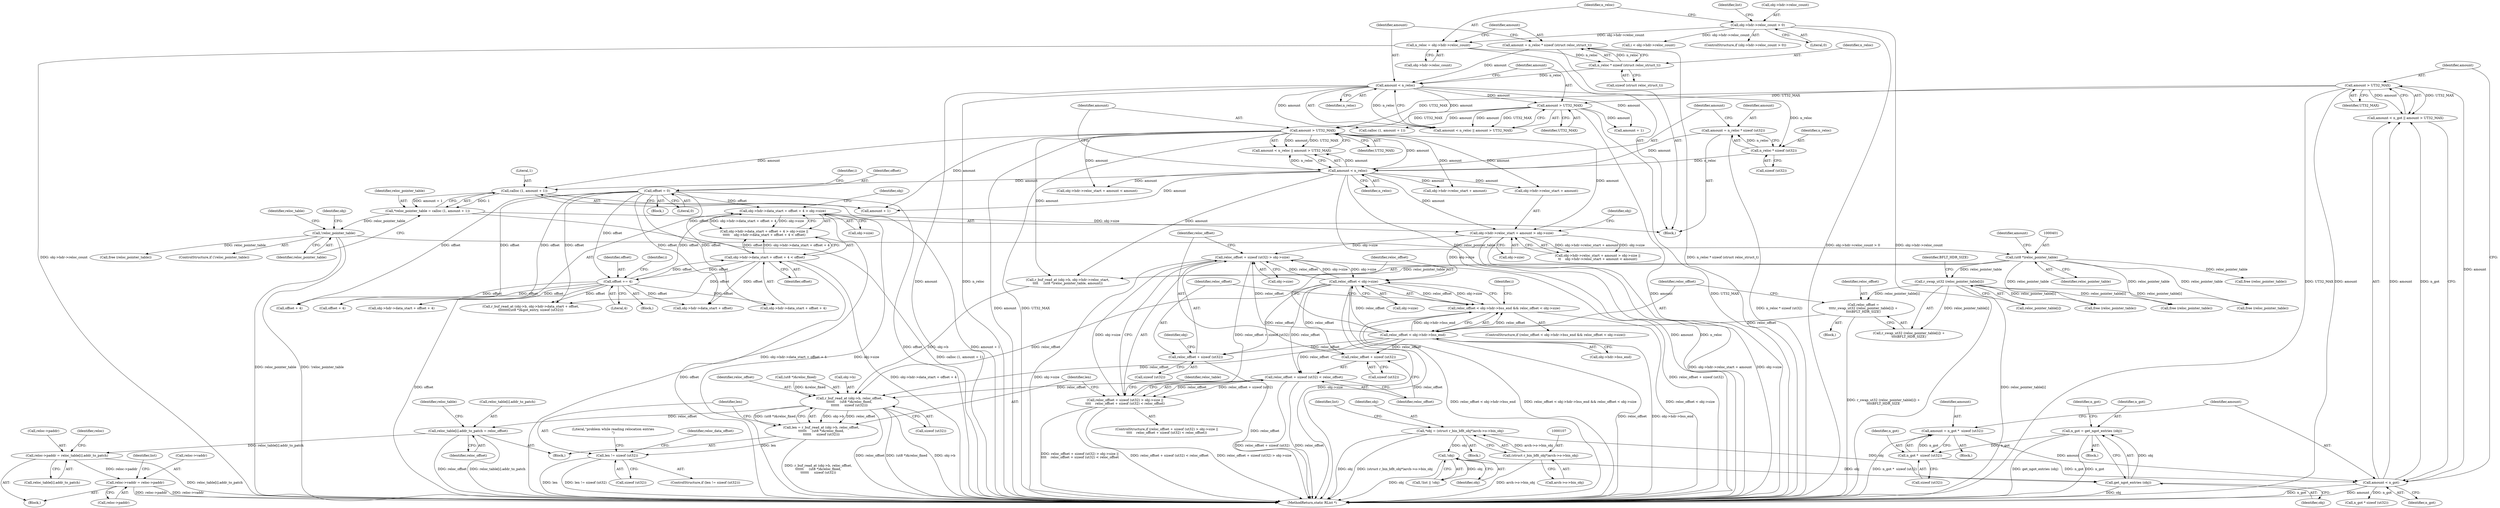 digraph "0_radare2_72794dc3523bbd5bb370de3c5857cb736c387e18_0@API" {
"1000456" [label="(Call,reloc_offset + sizeof (ut32) > obj->size)"];
"1000439" [label="(Call,reloc_offset < obj->hdr->bss_end)"];
"1000429" [label="(Call,reloc_offset =\n\t\t\t\tr_swap_ut32 (reloc_pointer_table[i]) +\n\t\t\t\tBFLT_HDR_SIZE)"];
"1000432" [label="(Call,r_swap_ut32 (reloc_pointer_table[i]))"];
"1000400" [label="(Call,(ut8 *)reloc_pointer_table)"];
"1000355" [label="(Call,!reloc_pointer_table)"];
"1000347" [label="(Call,*reloc_pointer_table = calloc (1, amount + 1))"];
"1000349" [label="(Call,calloc (1, amount + 1))"];
"1000339" [label="(Call,amount > UT32_MAX)"];
"1000336" [label="(Call,amount < n_reloc)"];
"1000328" [label="(Call,amount = n_reloc * sizeof (ut32))"];
"1000330" [label="(Call,n_reloc * sizeof (ut32))"];
"1000307" [label="(Call,amount < n_reloc)"];
"1000299" [label="(Call,amount = n_reloc * sizeof (struct reloc_struct_t))"];
"1000301" [label="(Call,n_reloc * sizeof (struct reloc_struct_t))"];
"1000292" [label="(Call,n_reloc = obj->hdr->reloc_count)"];
"1000283" [label="(Call,obj->hdr->reloc_count > 0)"];
"1000162" [label="(Call,amount > UT32_MAX)"];
"1000159" [label="(Call,amount < n_got)"];
"1000151" [label="(Call,amount = n_got *  sizeof (ut32))"];
"1000153" [label="(Call,n_got *  sizeof (ut32))"];
"1000144" [label="(Call,n_got = get_ngot_entries (obj))"];
"1000146" [label="(Call,get_ngot_entries (obj))"];
"1000104" [label="(Call,*obj = (struct r_bin_bflt_obj*)arch->o->bin_obj)"];
"1000106" [label="(Call,(struct r_bin_bflt_obj*)arch->o->bin_obj)"];
"1000128" [label="(Call,!obj)"];
"1000310" [label="(Call,amount > UT32_MAX)"];
"1000446" [label="(Call,reloc_offset < obj->size)"];
"1000456" [label="(Call,reloc_offset + sizeof (ut32) > obj->size)"];
"1000363" [label="(Call,obj->hdr->reloc_start + amount > obj->size)"];
"1000200" [label="(Call,obj->hdr->data_start + offset + 4 > obj->size)"];
"1000180" [label="(Call,offset = 0)"];
"1000191" [label="(Call,offset += 4)"];
"1000213" [label="(Call,obj->hdr->data_start + offset + 4 < offset)"];
"1000438" [label="(Call,reloc_offset < obj->hdr->bss_end && reloc_offset < obj->size)"];
"1000455" [label="(Call,reloc_offset + sizeof (ut32) > obj->size ||\n\t\t\t\t    reloc_offset + sizeof (ut32) < reloc_offset)"];
"1000457" [label="(Call,reloc_offset + sizeof (ut32))"];
"1000464" [label="(Call,reloc_offset + sizeof (ut32) < reloc_offset)"];
"1000478" [label="(Call,r_buf_read_at (obj->b, reloc_offset,\n\t\t\t\t\t\t     (ut8 *)&reloc_fixed,\n\t\t\t\t\t\t     sizeof (ut32)))"];
"1000476" [label="(Call,len = r_buf_read_at (obj->b, reloc_offset,\n\t\t\t\t\t\t     (ut8 *)&reloc_fixed,\n\t\t\t\t\t\t     sizeof (ut32)))"];
"1000490" [label="(Call,len != sizeof (ut32))"];
"1000508" [label="(Call,reloc_table[i].addr_to_patch = reloc_offset)"];
"1000535" [label="(Call,reloc->paddr = reloc_table[i].addr_to_patch)"];
"1000544" [label="(Call,reloc->vaddr = reloc->paddr)"];
"1000465" [label="(Call,reloc_offset + sizeof (ut32))"];
"1000432" [label="(Call,r_swap_ut32 (reloc_pointer_table[i]))"];
"1000351" [label="(Call,amount + 1)"];
"1000490" [label="(Call,len != sizeof (ut32))"];
"1000433" [label="(Call,reloc_pointer_table[i])"];
"1000307" [label="(Call,amount < n_reloc)"];
"1000162" [label="(Call,amount > UT32_MAX)"];
"1000160" [label="(Identifier,amount)"];
"1000193" [label="(Literal,4)"];
"1000491" [label="(Identifier,len)"];
"1000129" [label="(Identifier,obj)"];
"1000330" [label="(Call,n_reloc * sizeof (ut32))"];
"1000400" [label="(Call,(ut8 *)reloc_pointer_table)"];
"1000518" [label="(Identifier,reloc_table)"];
"1000440" [label="(Identifier,reloc_offset)"];
"1000152" [label="(Identifier,amount)"];
"1000302" [label="(Identifier,n_reloc)"];
"1000355" [label="(Call,!reloc_pointer_table)"];
"1000479" [label="(Call,obj->b)"];
"1000300" [label="(Identifier,amount)"];
"1000448" [label="(Call,obj->size)"];
"1000210" [label="(Call,obj->size)"];
"1000223" [label="(Identifier,offset)"];
"1000356" [label="(Identifier,reloc_pointer_table)"];
"1000431" [label="(Call,r_swap_ut32 (reloc_pointer_table[i]) +\n\t\t\t\tBFLT_HDR_SIZE)"];
"1000159" [label="(Call,amount < n_got)"];
"1000335" [label="(Call,amount < n_reloc || amount > UT32_MAX)"];
"1000461" [label="(Call,obj->size)"];
"1000336" [label="(Call,amount < n_reloc)"];
"1000499" [label="(Call,free (reloc_pointer_table))"];
"1000454" [label="(ControlStructure,if (reloc_offset + sizeof (ut32) > obj->size ||\n\t\t\t\t    reloc_offset + sizeof (ut32) < reloc_offset))"];
"1000477" [label="(Identifier,len)"];
"1000200" [label="(Call,obj->hdr->data_start + offset + 4 > obj->size)"];
"1000341" [label="(Identifier,UT32_MAX)"];
"1000106" [label="(Call,(struct r_bin_bflt_obj*)arch->o->bin_obj)"];
"1000338" [label="(Identifier,n_reloc)"];
"1000301" [label="(Call,n_reloc * sizeof (struct reloc_struct_t))"];
"1000328" [label="(Call,amount = n_reloc * sizeof (ut32))"];
"1000354" [label="(ControlStructure,if (!reloc_pointer_table))"];
"1000545" [label="(Call,reloc->vaddr)"];
"1000568" [label="(MethodReturn,static RList *)"];
"1000154" [label="(Identifier,n_got)"];
"1000172" [label="(Call,n_got * sizeof (ut32))"];
"1000348" [label="(Identifier,reloc_pointer_table)"];
"1000427" [label="(Block,)"];
"1000320" [label="(Call,amount + 1)"];
"1000181" [label="(Identifier,offset)"];
"1000217" [label="(Identifier,obj)"];
"1000508" [label="(Call,reloc_table[i].addr_to_patch = reloc_offset)"];
"1000318" [label="(Call,calloc (1, amount + 1))"];
"1000214" [label="(Call,obj->hdr->data_start + offset + 4)"];
"1000478" [label="(Call,r_buf_read_at (obj->b, reloc_offset,\n\t\t\t\t\t\t     (ut8 *)&reloc_fixed,\n\t\t\t\t\t\t     sizeof (ut32)))"];
"1000362" [label="(Call,obj->hdr->reloc_start + amount > obj->size ||\n\t\t    obj->hdr->reloc_start + amount < amount)"];
"1000147" [label="(Identifier,obj)"];
"1000146" [label="(Call,get_ngot_entries (obj))"];
"1000536" [label="(Call,reloc->paddr)"];
"1000375" [label="(Call,obj->hdr->reloc_start + amount)"];
"1000213" [label="(Call,obj->hdr->data_start + offset + 4 < offset)"];
"1000349" [label="(Call,calloc (1, amount + 1))"];
"1000306" [label="(Call,amount < n_reloc || amount > UT32_MAX)"];
"1000552" [label="(Identifier,list)"];
"1000178" [label="(Block,)"];
"1000311" [label="(Identifier,amount)"];
"1000548" [label="(Call,reloc->paddr)"];
"1000292" [label="(Call,n_reloc = obj->hdr->reloc_count)"];
"1000529" [label="(Block,)"];
"1000228" [label="(Call,r_buf_read_at (obj->b, obj->hdr->data_start + offset,\n\t\t\t\t\t\t\t\t(ut8 *)&got_entry, sizeof (ut32)))"];
"1000544" [label="(Call,reloc->vaddr = reloc->paddr)"];
"1000535" [label="(Call,reloc->paddr = reloc_table[i].addr_to_patch)"];
"1000367" [label="(Identifier,obj)"];
"1000402" [label="(Identifier,reloc_pointer_table)"];
"1000464" [label="(Call,reloc_offset + sizeof (ut32) < reloc_offset)"];
"1000284" [label="(Call,obj->hdr->reloc_count)"];
"1000161" [label="(Identifier,n_got)"];
"1000143" [label="(Block,)"];
"1000371" [label="(Call,obj->size)"];
"1000115" [label="(Identifier,list)"];
"1000331" [label="(Identifier,n_reloc)"];
"1000496" [label="(Literal,\"problem while reading relocation entries\n\")"];
"1000337" [label="(Identifier,amount)"];
"1000359" [label="(Identifier,reloc_table)"];
"1000546" [label="(Identifier,reloc)"];
"1000128" [label="(Call,!obj)"];
"1000473" [label="(Call,free (reloc_pointer_table))"];
"1000437" [label="(ControlStructure,if (reloc_offset < obj->hdr->bss_end && reloc_offset < obj->size))"];
"1000299" [label="(Call,amount = n_reloc * sizeof (struct reloc_struct_t))"];
"1000386" [label="(Call,free (reloc_pointer_table))"];
"1000290" [label="(Block,)"];
"1000514" [label="(Identifier,reloc_offset)"];
"1000309" [label="(Identifier,n_reloc)"];
"1000144" [label="(Call,n_got = get_ngot_entries (obj))"];
"1000447" [label="(Identifier,reloc_offset)"];
"1000489" [label="(ControlStructure,if (len != sizeof (ut32)))"];
"1000347" [label="(Call,*reloc_pointer_table = calloc (1, amount + 1))"];
"1000150" [label="(Block,)"];
"1000436" [label="(Identifier,BFLT_HDR_SIZE)"];
"1000554" [label="(Call,free (reloc_pointer_table))"];
"1000472" [label="(Identifier,reloc_table)"];
"1000458" [label="(Identifier,reloc_offset)"];
"1000283" [label="(Call,obj->hdr->reloc_count > 0)"];
"1000476" [label="(Call,len = r_buf_read_at (obj->b, reloc_offset,\n\t\t\t\t\t\t     (ut8 *)&reloc_fixed,\n\t\t\t\t\t\t     sizeof (ut32)))"];
"1000289" [label="(Literal,0)"];
"1000151" [label="(Call,amount = n_got *  sizeof (ut32))"];
"1000339" [label="(Call,amount > UT32_MAX)"];
"1000153" [label="(Call,n_got *  sizeof (ut32))"];
"1000430" [label="(Identifier,reloc_offset)"];
"1000482" [label="(Identifier,reloc_offset)"];
"1000303" [label="(Call,sizeof (struct reloc_struct_t))"];
"1000466" [label="(Identifier,reloc_offset)"];
"1000451" [label="(Block,)"];
"1000294" [label="(Call,obj->hdr->reloc_count)"];
"1000164" [label="(Identifier,UT32_MAX)"];
"1000446" [label="(Call,reloc_offset < obj->size)"];
"1000509" [label="(Call,reloc_table[i].addr_to_patch)"];
"1000364" [label="(Call,obj->hdr->reloc_start + amount)"];
"1000340" [label="(Identifier,amount)"];
"1000332" [label="(Call,sizeof (ut32))"];
"1000192" [label="(Identifier,offset)"];
"1000492" [label="(Call,sizeof (ut32))"];
"1000195" [label="(Identifier,i)"];
"1000438" [label="(Call,reloc_offset < obj->hdr->bss_end && reloc_offset < obj->size)"];
"1000105" [label="(Identifier,obj)"];
"1000182" [label="(Literal,0)"];
"1000391" [label="(Call,r_buf_read_at (obj->b, obj->hdr->reloc_start,\n\t\t\t\t     (ut8 *)reloc_pointer_table, amount))"];
"1000429" [label="(Call,reloc_offset =\n\t\t\t\tr_swap_ut32 (reloc_pointer_table[i]) +\n\t\t\t\tBFLT_HDR_SIZE)"];
"1000363" [label="(Call,obj->hdr->reloc_start + amount > obj->size)"];
"1000104" [label="(Call,*obj = (struct r_bin_bflt_obj*)arch->o->bin_obj)"];
"1000457" [label="(Call,reloc_offset + sizeof (ut32))"];
"1000562" [label="(Identifier,list)"];
"1000469" [label="(Identifier,reloc_offset)"];
"1000439" [label="(Call,reloc_offset < obj->hdr->bss_end)"];
"1000455" [label="(Call,reloc_offset + sizeof (ut32) > obj->size ||\n\t\t\t\t    reloc_offset + sizeof (ut32) < reloc_offset)"];
"1000145" [label="(Identifier,n_got)"];
"1000459" [label="(Call,sizeof (ut32))"];
"1000207" [label="(Call,offset + 4)"];
"1000456" [label="(Call,reloc_offset + sizeof (ut32) > obj->size)"];
"1000185" [label="(Identifier,i)"];
"1000312" [label="(Identifier,UT32_MAX)"];
"1000465" [label="(Call,reloc_offset + sizeof (ut32))"];
"1000403" [label="(Identifier,amount)"];
"1000539" [label="(Call,reloc_table[i].addr_to_patch)"];
"1000308" [label="(Identifier,amount)"];
"1000149" [label="(Identifier,n_got)"];
"1000102" [label="(Block,)"];
"1000201" [label="(Call,obj->hdr->data_start + offset + 4)"];
"1000467" [label="(Call,sizeof (ut32))"];
"1000483" [label="(Call,(ut8 *)&reloc_fixed)"];
"1000462" [label="(Identifier,obj)"];
"1000329" [label="(Identifier,amount)"];
"1000180" [label="(Call,offset = 0)"];
"1000232" [label="(Call,obj->hdr->data_start + offset)"];
"1000374" [label="(Call,obj->hdr->reloc_start + amount < amount)"];
"1000282" [label="(ControlStructure,if (obj->hdr->reloc_count > 0))"];
"1000125" [label="(Call,!list || !obj)"];
"1000441" [label="(Call,obj->hdr->bss_end)"];
"1000163" [label="(Identifier,amount)"];
"1000190" [label="(Block,)"];
"1000418" [label="(Call,i < obj->hdr->reloc_count)"];
"1000310" [label="(Call,amount > UT32_MAX)"];
"1000191" [label="(Call,offset += 4)"];
"1000350" [label="(Literal,1)"];
"1000293" [label="(Identifier,n_reloc)"];
"1000503" [label="(Identifier,reloc_data_offset)"];
"1000378" [label="(Identifier,obj)"];
"1000155" [label="(Call,sizeof (ut32))"];
"1000158" [label="(Call,amount < n_got || amount > UT32_MAX)"];
"1000220" [label="(Call,offset + 4)"];
"1000199" [label="(Call,obj->hdr->data_start + offset + 4 > obj->size ||\n\t\t\t\t\t    obj->hdr->data_start + offset + 4 < offset)"];
"1000426" [label="(Identifier,i)"];
"1000108" [label="(Call,arch->o->bin_obj)"];
"1000487" [label="(Call,sizeof (ut32))"];
"1000411" [label="(Call,free (reloc_pointer_table))"];
"1000456" -> "1000455"  [label="AST: "];
"1000456" -> "1000461"  [label="CFG: "];
"1000457" -> "1000456"  [label="AST: "];
"1000461" -> "1000456"  [label="AST: "];
"1000466" -> "1000456"  [label="CFG: "];
"1000455" -> "1000456"  [label="CFG: "];
"1000456" -> "1000568"  [label="DDG: obj->size"];
"1000456" -> "1000568"  [label="DDG: reloc_offset + sizeof (ut32)"];
"1000456" -> "1000446"  [label="DDG: obj->size"];
"1000456" -> "1000455"  [label="DDG: reloc_offset + sizeof (ut32)"];
"1000456" -> "1000455"  [label="DDG: obj->size"];
"1000439" -> "1000456"  [label="DDG: reloc_offset"];
"1000446" -> "1000456"  [label="DDG: reloc_offset"];
"1000446" -> "1000456"  [label="DDG: obj->size"];
"1000363" -> "1000456"  [label="DDG: obj->size"];
"1000439" -> "1000438"  [label="AST: "];
"1000439" -> "1000441"  [label="CFG: "];
"1000440" -> "1000439"  [label="AST: "];
"1000441" -> "1000439"  [label="AST: "];
"1000447" -> "1000439"  [label="CFG: "];
"1000438" -> "1000439"  [label="CFG: "];
"1000439" -> "1000568"  [label="DDG: reloc_offset"];
"1000439" -> "1000568"  [label="DDG: obj->hdr->bss_end"];
"1000439" -> "1000438"  [label="DDG: reloc_offset"];
"1000439" -> "1000438"  [label="DDG: obj->hdr->bss_end"];
"1000429" -> "1000439"  [label="DDG: reloc_offset"];
"1000439" -> "1000446"  [label="DDG: reloc_offset"];
"1000439" -> "1000457"  [label="DDG: reloc_offset"];
"1000439" -> "1000464"  [label="DDG: reloc_offset"];
"1000439" -> "1000465"  [label="DDG: reloc_offset"];
"1000439" -> "1000478"  [label="DDG: reloc_offset"];
"1000429" -> "1000427"  [label="AST: "];
"1000429" -> "1000431"  [label="CFG: "];
"1000430" -> "1000429"  [label="AST: "];
"1000431" -> "1000429"  [label="AST: "];
"1000440" -> "1000429"  [label="CFG: "];
"1000429" -> "1000568"  [label="DDG: r_swap_ut32 (reloc_pointer_table[i]) +\n\t\t\t\tBFLT_HDR_SIZE"];
"1000432" -> "1000429"  [label="DDG: reloc_pointer_table[i]"];
"1000432" -> "1000431"  [label="AST: "];
"1000432" -> "1000433"  [label="CFG: "];
"1000433" -> "1000432"  [label="AST: "];
"1000436" -> "1000432"  [label="CFG: "];
"1000432" -> "1000568"  [label="DDG: reloc_pointer_table[i]"];
"1000432" -> "1000431"  [label="DDG: reloc_pointer_table[i]"];
"1000400" -> "1000432"  [label="DDG: reloc_pointer_table"];
"1000432" -> "1000473"  [label="DDG: reloc_pointer_table[i]"];
"1000432" -> "1000499"  [label="DDG: reloc_pointer_table[i]"];
"1000432" -> "1000554"  [label="DDG: reloc_pointer_table[i]"];
"1000400" -> "1000391"  [label="AST: "];
"1000400" -> "1000402"  [label="CFG: "];
"1000401" -> "1000400"  [label="AST: "];
"1000402" -> "1000400"  [label="AST: "];
"1000403" -> "1000400"  [label="CFG: "];
"1000400" -> "1000391"  [label="DDG: reloc_pointer_table"];
"1000355" -> "1000400"  [label="DDG: reloc_pointer_table"];
"1000400" -> "1000411"  [label="DDG: reloc_pointer_table"];
"1000400" -> "1000473"  [label="DDG: reloc_pointer_table"];
"1000400" -> "1000499"  [label="DDG: reloc_pointer_table"];
"1000400" -> "1000554"  [label="DDG: reloc_pointer_table"];
"1000355" -> "1000354"  [label="AST: "];
"1000355" -> "1000356"  [label="CFG: "];
"1000356" -> "1000355"  [label="AST: "];
"1000359" -> "1000355"  [label="CFG: "];
"1000367" -> "1000355"  [label="CFG: "];
"1000355" -> "1000568"  [label="DDG: reloc_pointer_table"];
"1000355" -> "1000568"  [label="DDG: !reloc_pointer_table"];
"1000347" -> "1000355"  [label="DDG: reloc_pointer_table"];
"1000355" -> "1000386"  [label="DDG: reloc_pointer_table"];
"1000347" -> "1000290"  [label="AST: "];
"1000347" -> "1000349"  [label="CFG: "];
"1000348" -> "1000347"  [label="AST: "];
"1000349" -> "1000347"  [label="AST: "];
"1000356" -> "1000347"  [label="CFG: "];
"1000347" -> "1000568"  [label="DDG: calloc (1, amount + 1)"];
"1000349" -> "1000347"  [label="DDG: 1"];
"1000349" -> "1000347"  [label="DDG: amount + 1"];
"1000349" -> "1000351"  [label="CFG: "];
"1000350" -> "1000349"  [label="AST: "];
"1000351" -> "1000349"  [label="AST: "];
"1000349" -> "1000568"  [label="DDG: amount + 1"];
"1000339" -> "1000349"  [label="DDG: amount"];
"1000336" -> "1000349"  [label="DDG: amount"];
"1000339" -> "1000335"  [label="AST: "];
"1000339" -> "1000341"  [label="CFG: "];
"1000340" -> "1000339"  [label="AST: "];
"1000341" -> "1000339"  [label="AST: "];
"1000335" -> "1000339"  [label="CFG: "];
"1000339" -> "1000568"  [label="DDG: amount"];
"1000339" -> "1000568"  [label="DDG: UT32_MAX"];
"1000339" -> "1000335"  [label="DDG: amount"];
"1000339" -> "1000335"  [label="DDG: UT32_MAX"];
"1000336" -> "1000339"  [label="DDG: amount"];
"1000162" -> "1000339"  [label="DDG: UT32_MAX"];
"1000310" -> "1000339"  [label="DDG: UT32_MAX"];
"1000339" -> "1000351"  [label="DDG: amount"];
"1000339" -> "1000363"  [label="DDG: amount"];
"1000339" -> "1000364"  [label="DDG: amount"];
"1000339" -> "1000374"  [label="DDG: amount"];
"1000339" -> "1000375"  [label="DDG: amount"];
"1000339" -> "1000391"  [label="DDG: amount"];
"1000336" -> "1000335"  [label="AST: "];
"1000336" -> "1000338"  [label="CFG: "];
"1000337" -> "1000336"  [label="AST: "];
"1000338" -> "1000336"  [label="AST: "];
"1000340" -> "1000336"  [label="CFG: "];
"1000335" -> "1000336"  [label="CFG: "];
"1000336" -> "1000568"  [label="DDG: n_reloc"];
"1000336" -> "1000568"  [label="DDG: amount"];
"1000336" -> "1000335"  [label="DDG: amount"];
"1000336" -> "1000335"  [label="DDG: n_reloc"];
"1000328" -> "1000336"  [label="DDG: amount"];
"1000330" -> "1000336"  [label="DDG: n_reloc"];
"1000336" -> "1000351"  [label="DDG: amount"];
"1000336" -> "1000363"  [label="DDG: amount"];
"1000336" -> "1000364"  [label="DDG: amount"];
"1000336" -> "1000374"  [label="DDG: amount"];
"1000336" -> "1000375"  [label="DDG: amount"];
"1000336" -> "1000391"  [label="DDG: amount"];
"1000328" -> "1000290"  [label="AST: "];
"1000328" -> "1000330"  [label="CFG: "];
"1000329" -> "1000328"  [label="AST: "];
"1000330" -> "1000328"  [label="AST: "];
"1000337" -> "1000328"  [label="CFG: "];
"1000328" -> "1000568"  [label="DDG: n_reloc * sizeof (ut32)"];
"1000330" -> "1000328"  [label="DDG: n_reloc"];
"1000330" -> "1000332"  [label="CFG: "];
"1000331" -> "1000330"  [label="AST: "];
"1000332" -> "1000330"  [label="AST: "];
"1000307" -> "1000330"  [label="DDG: n_reloc"];
"1000307" -> "1000306"  [label="AST: "];
"1000307" -> "1000309"  [label="CFG: "];
"1000308" -> "1000307"  [label="AST: "];
"1000309" -> "1000307"  [label="AST: "];
"1000311" -> "1000307"  [label="CFG: "];
"1000306" -> "1000307"  [label="CFG: "];
"1000307" -> "1000568"  [label="DDG: n_reloc"];
"1000307" -> "1000568"  [label="DDG: amount"];
"1000307" -> "1000306"  [label="DDG: amount"];
"1000307" -> "1000306"  [label="DDG: n_reloc"];
"1000299" -> "1000307"  [label="DDG: amount"];
"1000301" -> "1000307"  [label="DDG: n_reloc"];
"1000307" -> "1000310"  [label="DDG: amount"];
"1000307" -> "1000318"  [label="DDG: amount"];
"1000307" -> "1000320"  [label="DDG: amount"];
"1000299" -> "1000290"  [label="AST: "];
"1000299" -> "1000301"  [label="CFG: "];
"1000300" -> "1000299"  [label="AST: "];
"1000301" -> "1000299"  [label="AST: "];
"1000308" -> "1000299"  [label="CFG: "];
"1000299" -> "1000568"  [label="DDG: n_reloc * sizeof (struct reloc_struct_t)"];
"1000301" -> "1000299"  [label="DDG: n_reloc"];
"1000301" -> "1000303"  [label="CFG: "];
"1000302" -> "1000301"  [label="AST: "];
"1000303" -> "1000301"  [label="AST: "];
"1000292" -> "1000301"  [label="DDG: n_reloc"];
"1000292" -> "1000290"  [label="AST: "];
"1000292" -> "1000294"  [label="CFG: "];
"1000293" -> "1000292"  [label="AST: "];
"1000294" -> "1000292"  [label="AST: "];
"1000300" -> "1000292"  [label="CFG: "];
"1000292" -> "1000568"  [label="DDG: obj->hdr->reloc_count"];
"1000283" -> "1000292"  [label="DDG: obj->hdr->reloc_count"];
"1000283" -> "1000282"  [label="AST: "];
"1000283" -> "1000289"  [label="CFG: "];
"1000284" -> "1000283"  [label="AST: "];
"1000289" -> "1000283"  [label="AST: "];
"1000293" -> "1000283"  [label="CFG: "];
"1000562" -> "1000283"  [label="CFG: "];
"1000283" -> "1000568"  [label="DDG: obj->hdr->reloc_count"];
"1000283" -> "1000568"  [label="DDG: obj->hdr->reloc_count > 0"];
"1000283" -> "1000418"  [label="DDG: obj->hdr->reloc_count"];
"1000162" -> "1000158"  [label="AST: "];
"1000162" -> "1000164"  [label="CFG: "];
"1000163" -> "1000162"  [label="AST: "];
"1000164" -> "1000162"  [label="AST: "];
"1000158" -> "1000162"  [label="CFG: "];
"1000162" -> "1000568"  [label="DDG: UT32_MAX"];
"1000162" -> "1000568"  [label="DDG: amount"];
"1000162" -> "1000158"  [label="DDG: amount"];
"1000162" -> "1000158"  [label="DDG: UT32_MAX"];
"1000159" -> "1000162"  [label="DDG: amount"];
"1000162" -> "1000310"  [label="DDG: UT32_MAX"];
"1000159" -> "1000158"  [label="AST: "];
"1000159" -> "1000161"  [label="CFG: "];
"1000160" -> "1000159"  [label="AST: "];
"1000161" -> "1000159"  [label="AST: "];
"1000163" -> "1000159"  [label="CFG: "];
"1000158" -> "1000159"  [label="CFG: "];
"1000159" -> "1000568"  [label="DDG: amount"];
"1000159" -> "1000568"  [label="DDG: n_got"];
"1000159" -> "1000158"  [label="DDG: amount"];
"1000159" -> "1000158"  [label="DDG: n_got"];
"1000151" -> "1000159"  [label="DDG: amount"];
"1000153" -> "1000159"  [label="DDG: n_got"];
"1000159" -> "1000172"  [label="DDG: n_got"];
"1000151" -> "1000150"  [label="AST: "];
"1000151" -> "1000153"  [label="CFG: "];
"1000152" -> "1000151"  [label="AST: "];
"1000153" -> "1000151"  [label="AST: "];
"1000160" -> "1000151"  [label="CFG: "];
"1000151" -> "1000568"  [label="DDG: n_got *  sizeof (ut32)"];
"1000153" -> "1000151"  [label="DDG: n_got"];
"1000153" -> "1000155"  [label="CFG: "];
"1000154" -> "1000153"  [label="AST: "];
"1000155" -> "1000153"  [label="AST: "];
"1000144" -> "1000153"  [label="DDG: n_got"];
"1000144" -> "1000143"  [label="AST: "];
"1000144" -> "1000146"  [label="CFG: "];
"1000145" -> "1000144"  [label="AST: "];
"1000146" -> "1000144"  [label="AST: "];
"1000149" -> "1000144"  [label="CFG: "];
"1000144" -> "1000568"  [label="DDG: n_got"];
"1000144" -> "1000568"  [label="DDG: get_ngot_entries (obj)"];
"1000146" -> "1000144"  [label="DDG: obj"];
"1000146" -> "1000147"  [label="CFG: "];
"1000147" -> "1000146"  [label="AST: "];
"1000146" -> "1000568"  [label="DDG: obj"];
"1000104" -> "1000146"  [label="DDG: obj"];
"1000128" -> "1000146"  [label="DDG: obj"];
"1000104" -> "1000102"  [label="AST: "];
"1000104" -> "1000106"  [label="CFG: "];
"1000105" -> "1000104"  [label="AST: "];
"1000106" -> "1000104"  [label="AST: "];
"1000115" -> "1000104"  [label="CFG: "];
"1000104" -> "1000568"  [label="DDG: obj"];
"1000104" -> "1000568"  [label="DDG: (struct r_bin_bflt_obj*)arch->o->bin_obj"];
"1000106" -> "1000104"  [label="DDG: arch->o->bin_obj"];
"1000104" -> "1000128"  [label="DDG: obj"];
"1000106" -> "1000108"  [label="CFG: "];
"1000107" -> "1000106"  [label="AST: "];
"1000108" -> "1000106"  [label="AST: "];
"1000106" -> "1000568"  [label="DDG: arch->o->bin_obj"];
"1000128" -> "1000125"  [label="AST: "];
"1000128" -> "1000129"  [label="CFG: "];
"1000129" -> "1000128"  [label="AST: "];
"1000125" -> "1000128"  [label="CFG: "];
"1000128" -> "1000568"  [label="DDG: obj"];
"1000128" -> "1000125"  [label="DDG: obj"];
"1000310" -> "1000306"  [label="AST: "];
"1000310" -> "1000312"  [label="CFG: "];
"1000311" -> "1000310"  [label="AST: "];
"1000312" -> "1000310"  [label="AST: "];
"1000306" -> "1000310"  [label="CFG: "];
"1000310" -> "1000568"  [label="DDG: UT32_MAX"];
"1000310" -> "1000568"  [label="DDG: amount"];
"1000310" -> "1000306"  [label="DDG: amount"];
"1000310" -> "1000306"  [label="DDG: UT32_MAX"];
"1000310" -> "1000318"  [label="DDG: amount"];
"1000310" -> "1000320"  [label="DDG: amount"];
"1000446" -> "1000438"  [label="AST: "];
"1000446" -> "1000448"  [label="CFG: "];
"1000447" -> "1000446"  [label="AST: "];
"1000448" -> "1000446"  [label="AST: "];
"1000438" -> "1000446"  [label="CFG: "];
"1000446" -> "1000568"  [label="DDG: reloc_offset"];
"1000446" -> "1000568"  [label="DDG: obj->size"];
"1000446" -> "1000438"  [label="DDG: reloc_offset"];
"1000446" -> "1000438"  [label="DDG: obj->size"];
"1000363" -> "1000446"  [label="DDG: obj->size"];
"1000446" -> "1000457"  [label="DDG: reloc_offset"];
"1000446" -> "1000464"  [label="DDG: reloc_offset"];
"1000446" -> "1000465"  [label="DDG: reloc_offset"];
"1000446" -> "1000478"  [label="DDG: reloc_offset"];
"1000363" -> "1000362"  [label="AST: "];
"1000363" -> "1000371"  [label="CFG: "];
"1000364" -> "1000363"  [label="AST: "];
"1000371" -> "1000363"  [label="AST: "];
"1000378" -> "1000363"  [label="CFG: "];
"1000362" -> "1000363"  [label="CFG: "];
"1000363" -> "1000568"  [label="DDG: obj->hdr->reloc_start + amount"];
"1000363" -> "1000568"  [label="DDG: obj->size"];
"1000363" -> "1000362"  [label="DDG: obj->hdr->reloc_start + amount"];
"1000363" -> "1000362"  [label="DDG: obj->size"];
"1000200" -> "1000363"  [label="DDG: obj->size"];
"1000200" -> "1000199"  [label="AST: "];
"1000200" -> "1000210"  [label="CFG: "];
"1000201" -> "1000200"  [label="AST: "];
"1000210" -> "1000200"  [label="AST: "];
"1000217" -> "1000200"  [label="CFG: "];
"1000199" -> "1000200"  [label="CFG: "];
"1000200" -> "1000568"  [label="DDG: obj->hdr->data_start + offset + 4"];
"1000200" -> "1000568"  [label="DDG: obj->size"];
"1000200" -> "1000199"  [label="DDG: obj->hdr->data_start + offset + 4"];
"1000200" -> "1000199"  [label="DDG: obj->size"];
"1000180" -> "1000200"  [label="DDG: offset"];
"1000191" -> "1000200"  [label="DDG: offset"];
"1000180" -> "1000178"  [label="AST: "];
"1000180" -> "1000182"  [label="CFG: "];
"1000181" -> "1000180"  [label="AST: "];
"1000182" -> "1000180"  [label="AST: "];
"1000185" -> "1000180"  [label="CFG: "];
"1000180" -> "1000568"  [label="DDG: offset"];
"1000180" -> "1000191"  [label="DDG: offset"];
"1000180" -> "1000201"  [label="DDG: offset"];
"1000180" -> "1000207"  [label="DDG: offset"];
"1000180" -> "1000213"  [label="DDG: offset"];
"1000180" -> "1000214"  [label="DDG: offset"];
"1000180" -> "1000220"  [label="DDG: offset"];
"1000180" -> "1000228"  [label="DDG: offset"];
"1000180" -> "1000232"  [label="DDG: offset"];
"1000191" -> "1000190"  [label="AST: "];
"1000191" -> "1000193"  [label="CFG: "];
"1000192" -> "1000191"  [label="AST: "];
"1000193" -> "1000191"  [label="AST: "];
"1000195" -> "1000191"  [label="CFG: "];
"1000191" -> "1000568"  [label="DDG: offset"];
"1000213" -> "1000191"  [label="DDG: offset"];
"1000191" -> "1000201"  [label="DDG: offset"];
"1000191" -> "1000207"  [label="DDG: offset"];
"1000191" -> "1000213"  [label="DDG: offset"];
"1000191" -> "1000214"  [label="DDG: offset"];
"1000191" -> "1000220"  [label="DDG: offset"];
"1000191" -> "1000228"  [label="DDG: offset"];
"1000191" -> "1000232"  [label="DDG: offset"];
"1000213" -> "1000199"  [label="AST: "];
"1000213" -> "1000223"  [label="CFG: "];
"1000214" -> "1000213"  [label="AST: "];
"1000223" -> "1000213"  [label="AST: "];
"1000199" -> "1000213"  [label="CFG: "];
"1000213" -> "1000568"  [label="DDG: offset"];
"1000213" -> "1000568"  [label="DDG: obj->hdr->data_start + offset + 4"];
"1000213" -> "1000199"  [label="DDG: obj->hdr->data_start + offset + 4"];
"1000213" -> "1000199"  [label="DDG: offset"];
"1000213" -> "1000228"  [label="DDG: offset"];
"1000213" -> "1000232"  [label="DDG: offset"];
"1000438" -> "1000437"  [label="AST: "];
"1000458" -> "1000438"  [label="CFG: "];
"1000426" -> "1000438"  [label="CFG: "];
"1000438" -> "1000568"  [label="DDG: reloc_offset < obj->hdr->bss_end && reloc_offset < obj->size"];
"1000438" -> "1000568"  [label="DDG: reloc_offset < obj->size"];
"1000438" -> "1000568"  [label="DDG: reloc_offset < obj->hdr->bss_end"];
"1000455" -> "1000454"  [label="AST: "];
"1000455" -> "1000464"  [label="CFG: "];
"1000464" -> "1000455"  [label="AST: "];
"1000472" -> "1000455"  [label="CFG: "];
"1000477" -> "1000455"  [label="CFG: "];
"1000455" -> "1000568"  [label="DDG: reloc_offset + sizeof (ut32) > obj->size ||\n\t\t\t\t    reloc_offset + sizeof (ut32) < reloc_offset"];
"1000455" -> "1000568"  [label="DDG: reloc_offset + sizeof (ut32) < reloc_offset"];
"1000455" -> "1000568"  [label="DDG: reloc_offset + sizeof (ut32) > obj->size"];
"1000464" -> "1000455"  [label="DDG: reloc_offset + sizeof (ut32)"];
"1000464" -> "1000455"  [label="DDG: reloc_offset"];
"1000457" -> "1000459"  [label="CFG: "];
"1000458" -> "1000457"  [label="AST: "];
"1000459" -> "1000457"  [label="AST: "];
"1000462" -> "1000457"  [label="CFG: "];
"1000457" -> "1000568"  [label="DDG: reloc_offset"];
"1000464" -> "1000469"  [label="CFG: "];
"1000465" -> "1000464"  [label="AST: "];
"1000469" -> "1000464"  [label="AST: "];
"1000464" -> "1000568"  [label="DDG: reloc_offset + sizeof (ut32)"];
"1000464" -> "1000568"  [label="DDG: reloc_offset"];
"1000464" -> "1000478"  [label="DDG: reloc_offset"];
"1000478" -> "1000476"  [label="AST: "];
"1000478" -> "1000487"  [label="CFG: "];
"1000479" -> "1000478"  [label="AST: "];
"1000482" -> "1000478"  [label="AST: "];
"1000483" -> "1000478"  [label="AST: "];
"1000487" -> "1000478"  [label="AST: "];
"1000476" -> "1000478"  [label="CFG: "];
"1000478" -> "1000568"  [label="DDG: (ut8 *)&reloc_fixed"];
"1000478" -> "1000568"  [label="DDG: obj->b"];
"1000478" -> "1000568"  [label="DDG: reloc_offset"];
"1000478" -> "1000476"  [label="DDG: obj->b"];
"1000478" -> "1000476"  [label="DDG: reloc_offset"];
"1000478" -> "1000476"  [label="DDG: (ut8 *)&reloc_fixed"];
"1000391" -> "1000478"  [label="DDG: obj->b"];
"1000483" -> "1000478"  [label="DDG: &reloc_fixed"];
"1000478" -> "1000508"  [label="DDG: reloc_offset"];
"1000476" -> "1000451"  [label="AST: "];
"1000477" -> "1000476"  [label="AST: "];
"1000491" -> "1000476"  [label="CFG: "];
"1000476" -> "1000568"  [label="DDG: r_buf_read_at (obj->b, reloc_offset,\n\t\t\t\t\t\t     (ut8 *)&reloc_fixed,\n\t\t\t\t\t\t     sizeof (ut32))"];
"1000476" -> "1000490"  [label="DDG: len"];
"1000490" -> "1000489"  [label="AST: "];
"1000490" -> "1000492"  [label="CFG: "];
"1000491" -> "1000490"  [label="AST: "];
"1000492" -> "1000490"  [label="AST: "];
"1000496" -> "1000490"  [label="CFG: "];
"1000503" -> "1000490"  [label="CFG: "];
"1000490" -> "1000568"  [label="DDG: len"];
"1000490" -> "1000568"  [label="DDG: len != sizeof (ut32)"];
"1000508" -> "1000451"  [label="AST: "];
"1000508" -> "1000514"  [label="CFG: "];
"1000509" -> "1000508"  [label="AST: "];
"1000514" -> "1000508"  [label="AST: "];
"1000518" -> "1000508"  [label="CFG: "];
"1000508" -> "1000568"  [label="DDG: reloc_table[i].addr_to_patch"];
"1000508" -> "1000568"  [label="DDG: reloc_offset"];
"1000508" -> "1000535"  [label="DDG: reloc_table[i].addr_to_patch"];
"1000535" -> "1000529"  [label="AST: "];
"1000535" -> "1000539"  [label="CFG: "];
"1000536" -> "1000535"  [label="AST: "];
"1000539" -> "1000535"  [label="AST: "];
"1000546" -> "1000535"  [label="CFG: "];
"1000535" -> "1000568"  [label="DDG: reloc_table[i].addr_to_patch"];
"1000535" -> "1000544"  [label="DDG: reloc->paddr"];
"1000544" -> "1000529"  [label="AST: "];
"1000544" -> "1000548"  [label="CFG: "];
"1000545" -> "1000544"  [label="AST: "];
"1000548" -> "1000544"  [label="AST: "];
"1000552" -> "1000544"  [label="CFG: "];
"1000544" -> "1000568"  [label="DDG: reloc->paddr"];
"1000544" -> "1000568"  [label="DDG: reloc->vaddr"];
"1000465" -> "1000467"  [label="CFG: "];
"1000466" -> "1000465"  [label="AST: "];
"1000467" -> "1000465"  [label="AST: "];
"1000469" -> "1000465"  [label="CFG: "];
}
